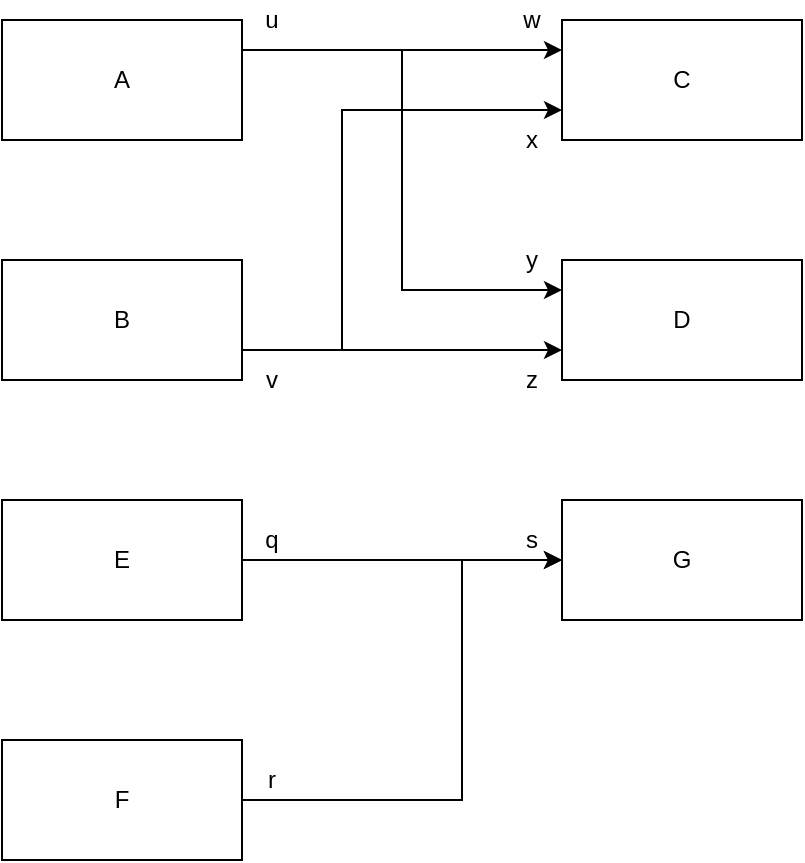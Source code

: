 <mxfile version="12.4.2" type="device" pages="1"><diagram id="ZQQNfxsOyj8qjB9hQvS0" name="Page-1"><mxGraphModel dx="1106" dy="785" grid="1" gridSize="10" guides="1" tooltips="1" connect="1" arrows="1" fold="1" page="1" pageScale="1" pageWidth="1100" pageHeight="850" math="0" shadow="0"><root><mxCell id="0"/><mxCell id="1" parent="0"/><mxCell id="LhtbzC885Qg_-T2Kfn2Z-9" style="edgeStyle=orthogonalEdgeStyle;rounded=0;orthogonalLoop=1;jettySize=auto;html=1;exitX=1;exitY=0.75;exitDx=0;exitDy=0;entryX=0;entryY=0.75;entryDx=0;entryDy=0;" edge="1" parent="1" source="LhtbzC885Qg_-T2Kfn2Z-1" target="LhtbzC885Qg_-T2Kfn2Z-6"><mxGeometry relative="1" as="geometry"/></mxCell><mxCell id="LhtbzC885Qg_-T2Kfn2Z-10" style="edgeStyle=orthogonalEdgeStyle;rounded=0;orthogonalLoop=1;jettySize=auto;html=1;exitX=1;exitY=0.75;exitDx=0;exitDy=0;entryX=0;entryY=0.75;entryDx=0;entryDy=0;" edge="1" parent="1" source="LhtbzC885Qg_-T2Kfn2Z-1" target="LhtbzC885Qg_-T2Kfn2Z-4"><mxGeometry relative="1" as="geometry"><Array as="points"><mxPoint x="410" y="325"/><mxPoint x="410" y="205"/></Array></mxGeometry></mxCell><mxCell id="LhtbzC885Qg_-T2Kfn2Z-1" value="B" style="rounded=0;whiteSpace=wrap;html=1;" vertex="1" parent="1"><mxGeometry x="240" y="280" width="120" height="60" as="geometry"/></mxCell><mxCell id="LhtbzC885Qg_-T2Kfn2Z-7" style="edgeStyle=orthogonalEdgeStyle;rounded=0;orthogonalLoop=1;jettySize=auto;html=1;exitX=1;exitY=0.25;exitDx=0;exitDy=0;entryX=0;entryY=0.25;entryDx=0;entryDy=0;" edge="1" parent="1" source="LhtbzC885Qg_-T2Kfn2Z-3" target="LhtbzC885Qg_-T2Kfn2Z-4"><mxGeometry relative="1" as="geometry"/></mxCell><mxCell id="LhtbzC885Qg_-T2Kfn2Z-8" style="edgeStyle=orthogonalEdgeStyle;rounded=0;orthogonalLoop=1;jettySize=auto;html=1;exitX=1;exitY=0.25;exitDx=0;exitDy=0;entryX=0;entryY=0.25;entryDx=0;entryDy=0;" edge="1" parent="1" source="LhtbzC885Qg_-T2Kfn2Z-3" target="LhtbzC885Qg_-T2Kfn2Z-6"><mxGeometry relative="1" as="geometry"/></mxCell><mxCell id="LhtbzC885Qg_-T2Kfn2Z-3" value="A" style="rounded=0;whiteSpace=wrap;html=1;" vertex="1" parent="1"><mxGeometry x="240" y="160" width="120" height="60" as="geometry"/></mxCell><mxCell id="LhtbzC885Qg_-T2Kfn2Z-4" value="C" style="rounded=0;whiteSpace=wrap;html=1;" vertex="1" parent="1"><mxGeometry x="520" y="160" width="120" height="60" as="geometry"/></mxCell><mxCell id="LhtbzC885Qg_-T2Kfn2Z-6" value="D" style="rounded=0;whiteSpace=wrap;html=1;" vertex="1" parent="1"><mxGeometry x="520" y="280" width="120" height="60" as="geometry"/></mxCell><mxCell id="LhtbzC885Qg_-T2Kfn2Z-11" value="u" style="text;html=1;strokeColor=none;fillColor=none;align=center;verticalAlign=middle;whiteSpace=wrap;rounded=0;" vertex="1" parent="1"><mxGeometry x="360" y="150" width="30" height="20" as="geometry"/></mxCell><mxCell id="LhtbzC885Qg_-T2Kfn2Z-12" value="v" style="text;html=1;strokeColor=none;fillColor=none;align=center;verticalAlign=middle;whiteSpace=wrap;rounded=0;" vertex="1" parent="1"><mxGeometry x="360" y="330" width="30" height="20" as="geometry"/></mxCell><mxCell id="LhtbzC885Qg_-T2Kfn2Z-13" value="w" style="text;html=1;strokeColor=none;fillColor=none;align=center;verticalAlign=middle;whiteSpace=wrap;rounded=0;" vertex="1" parent="1"><mxGeometry x="490" y="150" width="30" height="20" as="geometry"/></mxCell><mxCell id="LhtbzC885Qg_-T2Kfn2Z-14" value="x" style="text;html=1;strokeColor=none;fillColor=none;align=center;verticalAlign=middle;whiteSpace=wrap;rounded=0;" vertex="1" parent="1"><mxGeometry x="490" y="210" width="30" height="20" as="geometry"/></mxCell><mxCell id="LhtbzC885Qg_-T2Kfn2Z-15" value="y" style="text;html=1;strokeColor=none;fillColor=none;align=center;verticalAlign=middle;whiteSpace=wrap;rounded=0;" vertex="1" parent="1"><mxGeometry x="490" y="270" width="30" height="20" as="geometry"/></mxCell><mxCell id="LhtbzC885Qg_-T2Kfn2Z-16" value="z" style="text;html=1;strokeColor=none;fillColor=none;align=center;verticalAlign=middle;whiteSpace=wrap;rounded=0;" vertex="1" parent="1"><mxGeometry x="490" y="330" width="30" height="20" as="geometry"/></mxCell><mxCell id="LhtbzC885Qg_-T2Kfn2Z-20" style="edgeStyle=orthogonalEdgeStyle;rounded=0;orthogonalLoop=1;jettySize=auto;html=1;exitX=1;exitY=0.5;exitDx=0;exitDy=0;entryX=0;entryY=0.5;entryDx=0;entryDy=0;" edge="1" parent="1" source="LhtbzC885Qg_-T2Kfn2Z-17" target="LhtbzC885Qg_-T2Kfn2Z-18"><mxGeometry relative="1" as="geometry"/></mxCell><mxCell id="LhtbzC885Qg_-T2Kfn2Z-17" value="E" style="rounded=0;whiteSpace=wrap;html=1;" vertex="1" parent="1"><mxGeometry x="240" y="400" width="120" height="60" as="geometry"/></mxCell><mxCell id="LhtbzC885Qg_-T2Kfn2Z-18" value="G" style="rounded=0;whiteSpace=wrap;html=1;" vertex="1" parent="1"><mxGeometry x="520" y="400" width="120" height="60" as="geometry"/></mxCell><mxCell id="LhtbzC885Qg_-T2Kfn2Z-21" style="edgeStyle=orthogonalEdgeStyle;rounded=0;orthogonalLoop=1;jettySize=auto;html=1;exitX=1;exitY=0.5;exitDx=0;exitDy=0;" edge="1" parent="1" source="LhtbzC885Qg_-T2Kfn2Z-19"><mxGeometry relative="1" as="geometry"><mxPoint x="520" y="430" as="targetPoint"/><Array as="points"><mxPoint x="470" y="550"/><mxPoint x="470" y="430"/></Array></mxGeometry></mxCell><mxCell id="LhtbzC885Qg_-T2Kfn2Z-19" value="F" style="rounded=0;whiteSpace=wrap;html=1;" vertex="1" parent="1"><mxGeometry x="240" y="520" width="120" height="60" as="geometry"/></mxCell><mxCell id="LhtbzC885Qg_-T2Kfn2Z-22" value="q" style="text;html=1;strokeColor=none;fillColor=none;align=center;verticalAlign=middle;whiteSpace=wrap;rounded=0;" vertex="1" parent="1"><mxGeometry x="360" y="410" width="30" height="20" as="geometry"/></mxCell><mxCell id="LhtbzC885Qg_-T2Kfn2Z-23" value="r" style="text;html=1;strokeColor=none;fillColor=none;align=center;verticalAlign=middle;whiteSpace=wrap;rounded=0;" vertex="1" parent="1"><mxGeometry x="360" y="530" width="30" height="20" as="geometry"/></mxCell><mxCell id="LhtbzC885Qg_-T2Kfn2Z-24" value="s" style="text;html=1;strokeColor=none;fillColor=none;align=center;verticalAlign=middle;whiteSpace=wrap;rounded=0;" vertex="1" parent="1"><mxGeometry x="490" y="410" width="30" height="20" as="geometry"/></mxCell></root></mxGraphModel></diagram></mxfile>